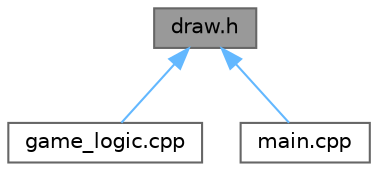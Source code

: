 digraph "draw.h"
{
 // LATEX_PDF_SIZE
  bgcolor="transparent";
  edge [fontname=Helvetica,fontsize=10,labelfontname=Helvetica,labelfontsize=10];
  node [fontname=Helvetica,fontsize=10,shape=box,height=0.2,width=0.4];
  Node1 [label="draw.h",height=0.2,width=0.4,color="gray40", fillcolor="grey60", style="filled", fontcolor="black",tooltip="functions used to draw and played sounds/musics"];
  Node1 -> Node2 [dir="back",color="steelblue1",style="solid"];
  Node2 [label="game_logic.cpp",height=0.2,width=0.4,color="grey40", fillcolor="white", style="filled",URL="$game__logic_8cpp.html",tooltip="gameplay functions"];
  Node1 -> Node3 [dir="back",color="steelblue1",style="solid"];
  Node3 [label="main.cpp",height=0.2,width=0.4,color="grey40", fillcolor="white", style="filled",URL="$main_8cpp.html",tooltip=" "];
}
